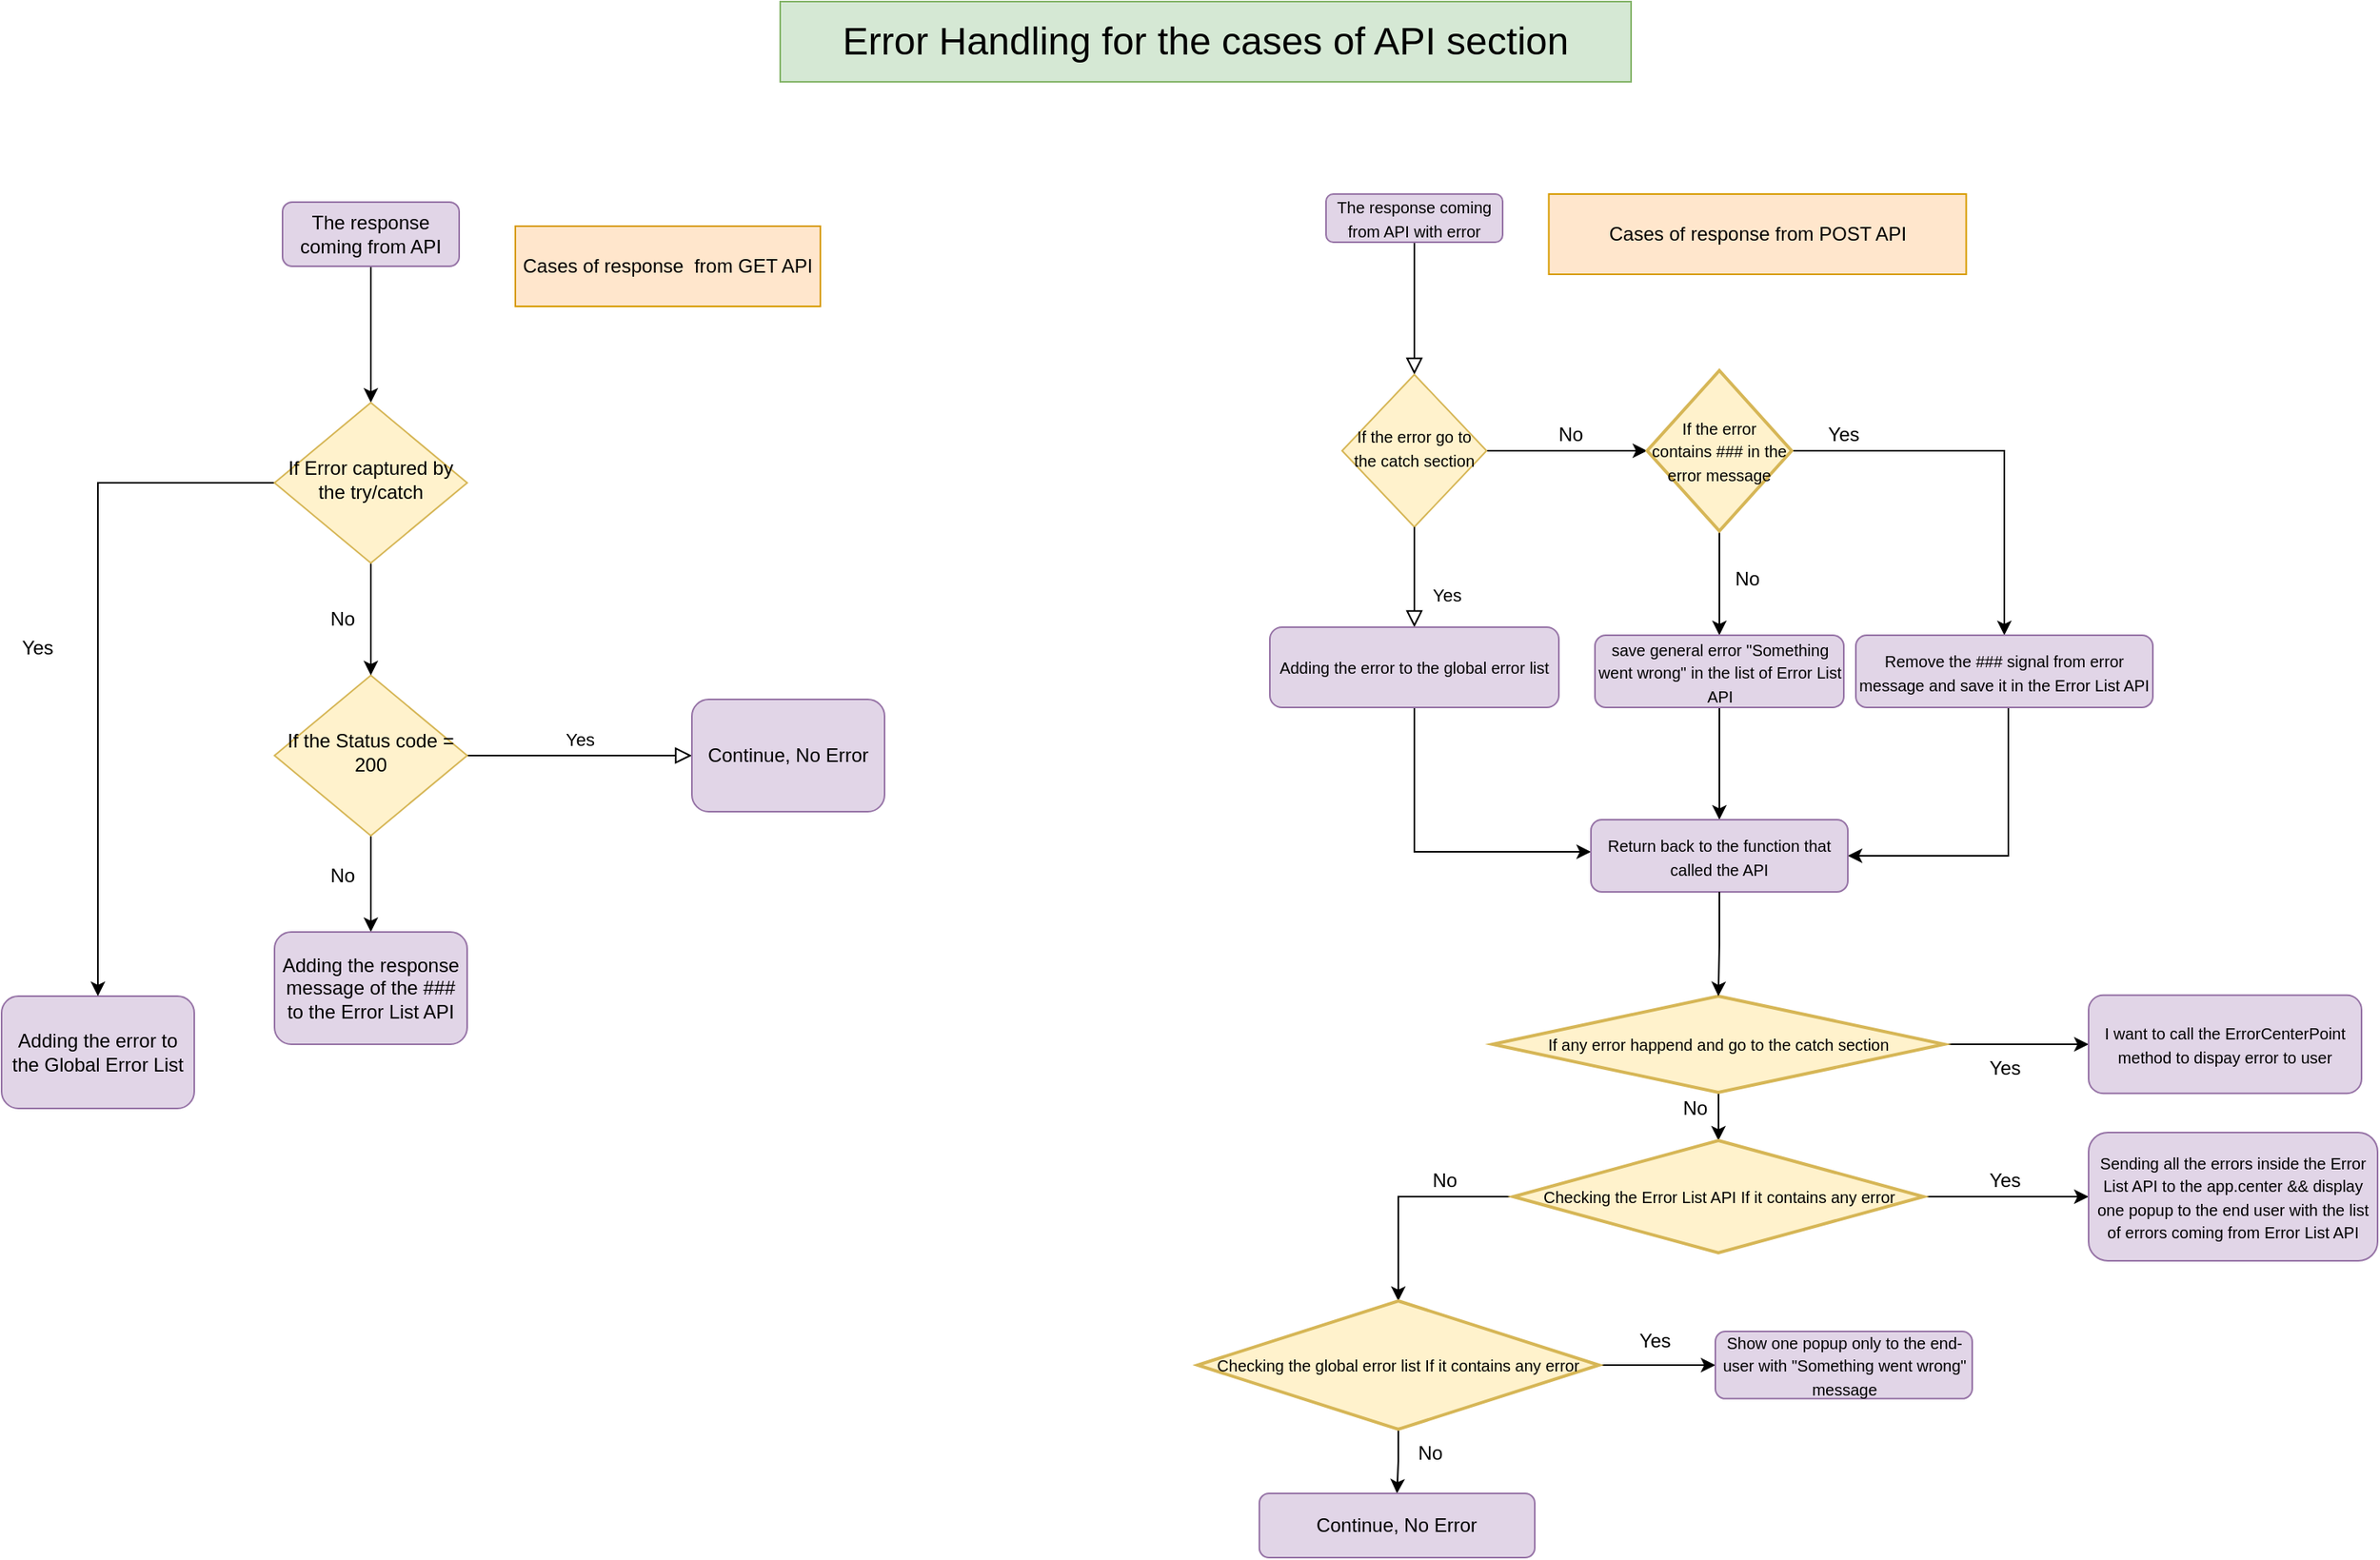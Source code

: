 <mxfile version="22.1.21" type="github">
  <diagram id="C5RBs43oDa-KdzZeNtuy" name="Page-1">
    <mxGraphModel dx="1195" dy="653" grid="1" gridSize="10" guides="1" tooltips="1" connect="1" arrows="1" fold="1" page="1" pageScale="1" pageWidth="827" pageHeight="1169" math="0" shadow="0">
      <root>
        <mxCell id="WIyWlLk6GJQsqaUBKTNV-0" />
        <mxCell id="WIyWlLk6GJQsqaUBKTNV-1" parent="WIyWlLk6GJQsqaUBKTNV-0" />
        <mxCell id="t4Zw2GA6_5PIGfsb4qib-10" value="" style="edgeStyle=orthogonalEdgeStyle;rounded=0;orthogonalLoop=1;jettySize=auto;html=1;" parent="WIyWlLk6GJQsqaUBKTNV-1" source="WIyWlLk6GJQsqaUBKTNV-3" target="t4Zw2GA6_5PIGfsb4qib-0" edge="1">
          <mxGeometry relative="1" as="geometry" />
        </mxCell>
        <mxCell id="WIyWlLk6GJQsqaUBKTNV-3" value="The response coming from API" style="rounded=1;whiteSpace=wrap;html=1;fontSize=12;glass=0;strokeWidth=1;shadow=0;fillColor=#e1d5e7;strokeColor=#9673a6;" parent="WIyWlLk6GJQsqaUBKTNV-1" vertex="1">
          <mxGeometry x="245" y="205" width="110" height="40" as="geometry" />
        </mxCell>
        <mxCell id="WIyWlLk6GJQsqaUBKTNV-5" value="Yes" style="edgeStyle=orthogonalEdgeStyle;rounded=0;html=1;jettySize=auto;orthogonalLoop=1;fontSize=11;endArrow=block;endFill=0;endSize=8;strokeWidth=1;shadow=0;labelBackgroundColor=none;" parent="WIyWlLk6GJQsqaUBKTNV-1" source="WIyWlLk6GJQsqaUBKTNV-6" target="WIyWlLk6GJQsqaUBKTNV-7" edge="1">
          <mxGeometry y="10" relative="1" as="geometry">
            <mxPoint as="offset" />
          </mxGeometry>
        </mxCell>
        <mxCell id="t4Zw2GA6_5PIGfsb4qib-6" value="" style="edgeStyle=orthogonalEdgeStyle;rounded=0;orthogonalLoop=1;jettySize=auto;html=1;" parent="WIyWlLk6GJQsqaUBKTNV-1" source="WIyWlLk6GJQsqaUBKTNV-6" target="t4Zw2GA6_5PIGfsb4qib-5" edge="1">
          <mxGeometry relative="1" as="geometry" />
        </mxCell>
        <mxCell id="WIyWlLk6GJQsqaUBKTNV-6" value="If the Status code = 200" style="rhombus;whiteSpace=wrap;html=1;shadow=0;fontFamily=Helvetica;fontSize=12;align=center;strokeWidth=1;spacing=6;spacingTop=-4;fillColor=#fff2cc;strokeColor=#d6b656;" parent="WIyWlLk6GJQsqaUBKTNV-1" vertex="1">
          <mxGeometry x="240" y="500" width="120" height="100" as="geometry" />
        </mxCell>
        <mxCell id="WIyWlLk6GJQsqaUBKTNV-7" value="Continue, No Error" style="rounded=1;whiteSpace=wrap;html=1;fontSize=12;glass=0;strokeWidth=1;shadow=0;fillColor=#e1d5e7;strokeColor=#9673a6;" parent="WIyWlLk6GJQsqaUBKTNV-1" vertex="1">
          <mxGeometry x="500" y="515" width="120" height="70" as="geometry" />
        </mxCell>
        <mxCell id="WIyWlLk6GJQsqaUBKTNV-11" value="Adding the error to the Global Error List" style="rounded=1;whiteSpace=wrap;html=1;fontSize=12;glass=0;strokeWidth=1;shadow=0;fillColor=#e1d5e7;strokeColor=#9673a6;" parent="WIyWlLk6GJQsqaUBKTNV-1" vertex="1">
          <mxGeometry x="70" y="700" width="120" height="70" as="geometry" />
        </mxCell>
        <mxCell id="-uBfDtKPX-X4wUrIHPEk-1" value="Cases of response&amp;nbsp; from GET API" style="rounded=0;whiteSpace=wrap;html=1;fillColor=#ffe6cc;strokeColor=#d79b00;" parent="WIyWlLk6GJQsqaUBKTNV-1" vertex="1">
          <mxGeometry x="390" y="220" width="190" height="50" as="geometry" />
        </mxCell>
        <mxCell id="-uBfDtKPX-X4wUrIHPEk-7" value="" style="rounded=0;html=1;jettySize=auto;orthogonalLoop=1;fontSize=11;endArrow=block;endFill=0;endSize=8;strokeWidth=1;shadow=0;labelBackgroundColor=none;edgeStyle=orthogonalEdgeStyle;" parent="WIyWlLk6GJQsqaUBKTNV-1" source="-uBfDtKPX-X4wUrIHPEk-8" target="-uBfDtKPX-X4wUrIHPEk-10" edge="1">
          <mxGeometry relative="1" as="geometry" />
        </mxCell>
        <mxCell id="-uBfDtKPX-X4wUrIHPEk-8" value="&lt;font style=&quot;font-size: 10px;&quot;&gt;The response coming from API with error&lt;/font&gt;" style="rounded=1;whiteSpace=wrap;html=1;fontSize=12;glass=0;strokeWidth=1;shadow=0;fillColor=#e1d5e7;strokeColor=#9673a6;" parent="WIyWlLk6GJQsqaUBKTNV-1" vertex="1">
          <mxGeometry x="895" y="200" width="110" height="30" as="geometry" />
        </mxCell>
        <mxCell id="-uBfDtKPX-X4wUrIHPEk-19" value="" style="edgeStyle=orthogonalEdgeStyle;rounded=0;orthogonalLoop=1;jettySize=auto;html=1;" parent="WIyWlLk6GJQsqaUBKTNV-1" source="-uBfDtKPX-X4wUrIHPEk-10" target="-uBfDtKPX-X4wUrIHPEk-17" edge="1">
          <mxGeometry relative="1" as="geometry" />
        </mxCell>
        <mxCell id="-uBfDtKPX-X4wUrIHPEk-10" value="&lt;font style=&quot;font-size: 10px;&quot;&gt;If the error go to the catch section&lt;/font&gt;" style="rhombus;whiteSpace=wrap;html=1;shadow=0;fontFamily=Helvetica;fontSize=12;align=center;strokeWidth=1;spacing=6;spacingTop=-4;fillColor=#fff2cc;strokeColor=#d6b656;" parent="WIyWlLk6GJQsqaUBKTNV-1" vertex="1">
          <mxGeometry x="905" y="312.5" width="90" height="95" as="geometry" />
        </mxCell>
        <mxCell id="-uBfDtKPX-X4wUrIHPEk-12" value="Yes" style="rounded=0;html=1;jettySize=auto;orthogonalLoop=1;fontSize=11;endArrow=block;endFill=0;endSize=8;strokeWidth=1;shadow=0;labelBackgroundColor=none;edgeStyle=orthogonalEdgeStyle;exitX=0.5;exitY=1;exitDx=0;exitDy=0;" parent="WIyWlLk6GJQsqaUBKTNV-1" source="-uBfDtKPX-X4wUrIHPEk-10" target="-uBfDtKPX-X4wUrIHPEk-13" edge="1">
          <mxGeometry x="0.339" y="20" relative="1" as="geometry">
            <mxPoint as="offset" />
            <mxPoint x="955" y="470" as="sourcePoint" />
          </mxGeometry>
        </mxCell>
        <mxCell id="yHKOQaIsq4SeAShEtSC3-14" style="edgeStyle=orthogonalEdgeStyle;rounded=0;orthogonalLoop=1;jettySize=auto;html=1;" edge="1" parent="WIyWlLk6GJQsqaUBKTNV-1" source="-uBfDtKPX-X4wUrIHPEk-13" target="-uBfDtKPX-X4wUrIHPEk-31">
          <mxGeometry relative="1" as="geometry">
            <Array as="points">
              <mxPoint x="950" y="610" />
            </Array>
          </mxGeometry>
        </mxCell>
        <mxCell id="-uBfDtKPX-X4wUrIHPEk-13" value="&lt;font style=&quot;font-size: 10px;&quot;&gt;Adding the error to the global error list&lt;/font&gt;" style="rounded=1;whiteSpace=wrap;html=1;fontSize=12;glass=0;strokeWidth=1;shadow=0;fillColor=#e1d5e7;strokeColor=#9673a6;" parent="WIyWlLk6GJQsqaUBKTNV-1" vertex="1">
          <mxGeometry x="860" y="470" width="180" height="50" as="geometry" />
        </mxCell>
        <mxCell id="-uBfDtKPX-X4wUrIHPEk-14" value="Cases of response from POST API" style="rounded=0;whiteSpace=wrap;html=1;fillColor=#ffe6cc;strokeColor=#d79b00;" parent="WIyWlLk6GJQsqaUBKTNV-1" vertex="1">
          <mxGeometry x="1033.75" y="200" width="260" height="50" as="geometry" />
        </mxCell>
        <mxCell id="-uBfDtKPX-X4wUrIHPEk-22" value="" style="edgeStyle=orthogonalEdgeStyle;rounded=0;orthogonalLoop=1;jettySize=auto;html=1;" parent="WIyWlLk6GJQsqaUBKTNV-1" source="-uBfDtKPX-X4wUrIHPEk-17" target="-uBfDtKPX-X4wUrIHPEk-21" edge="1">
          <mxGeometry relative="1" as="geometry" />
        </mxCell>
        <mxCell id="-uBfDtKPX-X4wUrIHPEk-25" style="edgeStyle=orthogonalEdgeStyle;rounded=0;orthogonalLoop=1;jettySize=auto;html=1;entryX=0.5;entryY=0;entryDx=0;entryDy=0;" parent="WIyWlLk6GJQsqaUBKTNV-1" source="-uBfDtKPX-X4wUrIHPEk-17" target="-uBfDtKPX-X4wUrIHPEk-24" edge="1">
          <mxGeometry relative="1" as="geometry">
            <mxPoint x="1140" y="430" as="targetPoint" />
          </mxGeometry>
        </mxCell>
        <mxCell id="-uBfDtKPX-X4wUrIHPEk-17" value="&lt;font style=&quot;font-size: 10px;&quot;&gt;If the error &lt;br&gt;contains ### in the error message&lt;/font&gt;" style="strokeWidth=2;html=1;shape=mxgraph.flowchart.decision;whiteSpace=wrap;fillColor=#fff2cc;strokeColor=#d6b656;" parent="WIyWlLk6GJQsqaUBKTNV-1" vertex="1">
          <mxGeometry x="1095" y="310" width="90" height="100" as="geometry" />
        </mxCell>
        <mxCell id="-uBfDtKPX-X4wUrIHPEk-20" value="No" style="text;html=1;strokeColor=none;fillColor=none;align=center;verticalAlign=middle;whiteSpace=wrap;rounded=0;" parent="WIyWlLk6GJQsqaUBKTNV-1" vertex="1">
          <mxGeometry x="1025" y="340" width="45" height="20" as="geometry" />
        </mxCell>
        <mxCell id="yHKOQaIsq4SeAShEtSC3-17" style="edgeStyle=orthogonalEdgeStyle;rounded=0;orthogonalLoop=1;jettySize=auto;html=1;entryX=1;entryY=0.5;entryDx=0;entryDy=0;" edge="1" parent="WIyWlLk6GJQsqaUBKTNV-1" source="-uBfDtKPX-X4wUrIHPEk-21" target="-uBfDtKPX-X4wUrIHPEk-31">
          <mxGeometry relative="1" as="geometry">
            <Array as="points">
              <mxPoint x="1320" y="613" />
            </Array>
          </mxGeometry>
        </mxCell>
        <mxCell id="-uBfDtKPX-X4wUrIHPEk-21" value="&lt;font style=&quot;font-size: 10px;&quot;&gt;Remove the ### signal from error message and save it in the Error List API&lt;/font&gt;" style="rounded=1;whiteSpace=wrap;html=1;fontSize=12;glass=0;strokeWidth=1;shadow=0;fillColor=#e1d5e7;strokeColor=#9673a6;" parent="WIyWlLk6GJQsqaUBKTNV-1" vertex="1">
          <mxGeometry x="1225" y="475" width="185" height="45" as="geometry" />
        </mxCell>
        <mxCell id="-uBfDtKPX-X4wUrIHPEk-23" value="Yes" style="text;html=1;strokeColor=none;fillColor=none;align=center;verticalAlign=middle;whiteSpace=wrap;rounded=0;" parent="WIyWlLk6GJQsqaUBKTNV-1" vertex="1">
          <mxGeometry x="1195" y="340" width="45" height="20" as="geometry" />
        </mxCell>
        <mxCell id="yHKOQaIsq4SeAShEtSC3-12" style="edgeStyle=orthogonalEdgeStyle;rounded=0;orthogonalLoop=1;jettySize=auto;html=1;entryX=0.5;entryY=0;entryDx=0;entryDy=0;" edge="1" parent="WIyWlLk6GJQsqaUBKTNV-1" source="-uBfDtKPX-X4wUrIHPEk-24" target="-uBfDtKPX-X4wUrIHPEk-31">
          <mxGeometry relative="1" as="geometry" />
        </mxCell>
        <mxCell id="-uBfDtKPX-X4wUrIHPEk-24" value="&lt;font style=&quot;font-size: 10px;&quot;&gt;save general error &quot;Something went wrong&quot; in the list of Error List API&lt;/font&gt;" style="rounded=1;whiteSpace=wrap;html=1;fontSize=12;glass=0;strokeWidth=1;shadow=0;fillColor=#e1d5e7;strokeColor=#9673a6;" parent="WIyWlLk6GJQsqaUBKTNV-1" vertex="1">
          <mxGeometry x="1062.5" y="475" width="155" height="45" as="geometry" />
        </mxCell>
        <mxCell id="-uBfDtKPX-X4wUrIHPEk-26" value="No" style="text;html=1;strokeColor=none;fillColor=none;align=center;verticalAlign=middle;whiteSpace=wrap;rounded=0;" parent="WIyWlLk6GJQsqaUBKTNV-1" vertex="1">
          <mxGeometry x="1135" y="430" width="45" height="20" as="geometry" />
        </mxCell>
        <mxCell id="-uBfDtKPX-X4wUrIHPEk-31" value="&lt;font style=&quot;font-size: 10px;&quot;&gt;Return back to the function that called the API&lt;/font&gt;" style="rounded=1;whiteSpace=wrap;html=1;fontSize=12;glass=0;strokeWidth=1;shadow=0;fillColor=#e1d5e7;strokeColor=#9673a6;" parent="WIyWlLk6GJQsqaUBKTNV-1" vertex="1">
          <mxGeometry x="1060" y="590" width="160" height="45" as="geometry" />
        </mxCell>
        <mxCell id="-uBfDtKPX-X4wUrIHPEk-38" value="" style="edgeStyle=orthogonalEdgeStyle;rounded=0;orthogonalLoop=1;jettySize=auto;html=1;" parent="WIyWlLk6GJQsqaUBKTNV-1" source="-uBfDtKPX-X4wUrIHPEk-35" target="-uBfDtKPX-X4wUrIHPEk-37" edge="1">
          <mxGeometry relative="1" as="geometry" />
        </mxCell>
        <mxCell id="yHKOQaIsq4SeAShEtSC3-27" value="" style="edgeStyle=orthogonalEdgeStyle;rounded=0;orthogonalLoop=1;jettySize=auto;html=1;" edge="1" parent="WIyWlLk6GJQsqaUBKTNV-1" source="-uBfDtKPX-X4wUrIHPEk-35" target="-uBfDtKPX-X4wUrIHPEk-44">
          <mxGeometry relative="1" as="geometry" />
        </mxCell>
        <mxCell id="-uBfDtKPX-X4wUrIHPEk-35" value="&lt;font style=&quot;font-size: 10px;&quot;&gt;&lt;font style=&quot;&quot;&gt;If any error happend and go to the cat&lt;/font&gt;&lt;font style=&quot;&quot;&gt;ch section&lt;/font&gt;&lt;/font&gt;" style="strokeWidth=2;html=1;shape=mxgraph.flowchart.decision;whiteSpace=wrap;fillColor=#fff2cc;strokeColor=#d6b656;" parent="WIyWlLk6GJQsqaUBKTNV-1" vertex="1">
          <mxGeometry x="998.75" y="700" width="281.25" height="60" as="geometry" />
        </mxCell>
        <mxCell id="-uBfDtKPX-X4wUrIHPEk-36" style="edgeStyle=orthogonalEdgeStyle;rounded=0;orthogonalLoop=1;jettySize=auto;html=1;exitX=0.5;exitY=1;exitDx=0;exitDy=0;entryX=0.5;entryY=0;entryDx=0;entryDy=0;entryPerimeter=0;" parent="WIyWlLk6GJQsqaUBKTNV-1" source="-uBfDtKPX-X4wUrIHPEk-31" target="-uBfDtKPX-X4wUrIHPEk-35" edge="1">
          <mxGeometry relative="1" as="geometry" />
        </mxCell>
        <mxCell id="-uBfDtKPX-X4wUrIHPEk-37" value="&lt;font style=&quot;font-size: 10px;&quot;&gt;I want to call the ErrorCenterPoint method to dispay error to user&lt;/font&gt;" style="rounded=1;whiteSpace=wrap;html=1;fontSize=12;glass=0;strokeWidth=1;shadow=0;fillColor=#e1d5e7;strokeColor=#9673a6;" parent="WIyWlLk6GJQsqaUBKTNV-1" vertex="1">
          <mxGeometry x="1370" y="699.38" width="170" height="61.25" as="geometry" />
        </mxCell>
        <mxCell id="-uBfDtKPX-X4wUrIHPEk-41" value="Yes" style="text;html=1;strokeColor=none;fillColor=none;align=center;verticalAlign=middle;whiteSpace=wrap;rounded=0;" parent="WIyWlLk6GJQsqaUBKTNV-1" vertex="1">
          <mxGeometry x="1287.5" y="730" width="60" height="30" as="geometry" />
        </mxCell>
        <mxCell id="-uBfDtKPX-X4wUrIHPEk-42" value="No" style="text;html=1;strokeColor=none;fillColor=none;align=center;verticalAlign=middle;whiteSpace=wrap;rounded=0;" parent="WIyWlLk6GJQsqaUBKTNV-1" vertex="1">
          <mxGeometry x="1202.5" y="810" width="60" height="30" as="geometry" />
        </mxCell>
        <mxCell id="yHKOQaIsq4SeAShEtSC3-15" style="edgeStyle=orthogonalEdgeStyle;rounded=0;orthogonalLoop=1;jettySize=auto;html=1;" edge="1" parent="WIyWlLk6GJQsqaUBKTNV-1" source="-uBfDtKPX-X4wUrIHPEk-44">
          <mxGeometry relative="1" as="geometry">
            <mxPoint x="940" y="890" as="targetPoint" />
            <Array as="points">
              <mxPoint x="940" y="825" />
            </Array>
          </mxGeometry>
        </mxCell>
        <mxCell id="yHKOQaIsq4SeAShEtSC3-20" value="" style="edgeStyle=orthogonalEdgeStyle;rounded=0;orthogonalLoop=1;jettySize=auto;html=1;" edge="1" parent="WIyWlLk6GJQsqaUBKTNV-1" source="-uBfDtKPX-X4wUrIHPEk-44" target="-uBfDtKPX-X4wUrIHPEk-46">
          <mxGeometry relative="1" as="geometry" />
        </mxCell>
        <mxCell id="-uBfDtKPX-X4wUrIHPEk-44" value="&lt;span style=&quot;font-size: 10px;&quot;&gt;Checking the Error List API If it contains any error&lt;/span&gt;" style="strokeWidth=2;html=1;shape=mxgraph.flowchart.decision;whiteSpace=wrap;fillColor=#fff2cc;strokeColor=#d6b656;" parent="WIyWlLk6GJQsqaUBKTNV-1" vertex="1">
          <mxGeometry x="1011.56" y="790" width="255.63" height="70" as="geometry" />
        </mxCell>
        <mxCell id="-uBfDtKPX-X4wUrIHPEk-46" value="&lt;font style=&quot;font-size: 10px;&quot;&gt;Sending all the errors inside the Error List API to the app.center &amp;amp;&amp;amp; display one popup to the end user with the list of errors coming from Error List API&lt;/font&gt;" style="rounded=1;whiteSpace=wrap;html=1;fontSize=12;glass=0;strokeWidth=1;shadow=0;fillColor=#e1d5e7;strokeColor=#9673a6;" parent="WIyWlLk6GJQsqaUBKTNV-1" vertex="1">
          <mxGeometry x="1370" y="785" width="180" height="80" as="geometry" />
        </mxCell>
        <mxCell id="-uBfDtKPX-X4wUrIHPEk-53" value="" style="edgeStyle=orthogonalEdgeStyle;rounded=0;orthogonalLoop=1;jettySize=auto;html=1;" parent="WIyWlLk6GJQsqaUBKTNV-1" source="-uBfDtKPX-X4wUrIHPEk-49" target="-uBfDtKPX-X4wUrIHPEk-52" edge="1">
          <mxGeometry relative="1" as="geometry" />
        </mxCell>
        <mxCell id="yHKOQaIsq4SeAShEtSC3-23" value="" style="edgeStyle=orthogonalEdgeStyle;rounded=0;orthogonalLoop=1;jettySize=auto;html=1;" edge="1" parent="WIyWlLk6GJQsqaUBKTNV-1" source="-uBfDtKPX-X4wUrIHPEk-49" target="t4Zw2GA6_5PIGfsb4qib-11">
          <mxGeometry relative="1" as="geometry" />
        </mxCell>
        <mxCell id="-uBfDtKPX-X4wUrIHPEk-49" value="&lt;span style=&quot;font-size: 10px;&quot;&gt;Checking the global error list If it contains any error&lt;/span&gt;" style="strokeWidth=2;html=1;shape=mxgraph.flowchart.decision;whiteSpace=wrap;fillColor=#fff2cc;strokeColor=#d6b656;" parent="WIyWlLk6GJQsqaUBKTNV-1" vertex="1">
          <mxGeometry x="815" y="890" width="250" height="80" as="geometry" />
        </mxCell>
        <mxCell id="-uBfDtKPX-X4wUrIHPEk-52" value="&lt;font style=&quot;font-size: 10px;&quot;&gt;Show one popup only to the end-user with &quot;Something went wrong&quot; message&lt;/font&gt;" style="rounded=1;whiteSpace=wrap;html=1;fontSize=12;glass=0;strokeWidth=1;shadow=0;fillColor=#e1d5e7;strokeColor=#9673a6;" parent="WIyWlLk6GJQsqaUBKTNV-1" vertex="1">
          <mxGeometry x="1137.5" y="909.06" width="160" height="41.87" as="geometry" />
        </mxCell>
        <mxCell id="VSbtf6zZAGOuhCDQzLcq-1" value="&lt;font style=&quot;font-size: 24px;&quot;&gt;Error Handling for the cases of API section&lt;/font&gt;" style="rounded=0;whiteSpace=wrap;html=1;fillColor=#d5e8d4;strokeColor=#82b366;" parent="WIyWlLk6GJQsqaUBKTNV-1" vertex="1">
          <mxGeometry x="555" y="80" width="530" height="50" as="geometry" />
        </mxCell>
        <mxCell id="t4Zw2GA6_5PIGfsb4qib-1" style="edgeStyle=orthogonalEdgeStyle;rounded=0;orthogonalLoop=1;jettySize=auto;html=1;entryX=0.5;entryY=0;entryDx=0;entryDy=0;" parent="WIyWlLk6GJQsqaUBKTNV-1" source="t4Zw2GA6_5PIGfsb4qib-0" target="WIyWlLk6GJQsqaUBKTNV-11" edge="1">
          <mxGeometry relative="1" as="geometry">
            <mxPoint x="115" y="690" as="targetPoint" />
          </mxGeometry>
        </mxCell>
        <mxCell id="t4Zw2GA6_5PIGfsb4qib-4" value="" style="edgeStyle=orthogonalEdgeStyle;rounded=0;orthogonalLoop=1;jettySize=auto;html=1;" parent="WIyWlLk6GJQsqaUBKTNV-1" source="t4Zw2GA6_5PIGfsb4qib-0" target="WIyWlLk6GJQsqaUBKTNV-6" edge="1">
          <mxGeometry relative="1" as="geometry" />
        </mxCell>
        <mxCell id="t4Zw2GA6_5PIGfsb4qib-0" value="If Error captured by the try/catch" style="rhombus;whiteSpace=wrap;html=1;shadow=0;fontFamily=Helvetica;fontSize=12;align=center;strokeWidth=1;spacing=6;spacingTop=-4;fillColor=#fff2cc;strokeColor=#d6b656;" parent="WIyWlLk6GJQsqaUBKTNV-1" vertex="1">
          <mxGeometry x="240" y="330" width="120" height="100" as="geometry" />
        </mxCell>
        <mxCell id="t4Zw2GA6_5PIGfsb4qib-5" value="Adding the response message of the ### to the Error List API" style="rounded=1;whiteSpace=wrap;html=1;fontSize=12;glass=0;strokeWidth=1;shadow=0;fillColor=#e1d5e7;strokeColor=#9673a6;" parent="WIyWlLk6GJQsqaUBKTNV-1" vertex="1">
          <mxGeometry x="240" y="660" width="120" height="70" as="geometry" />
        </mxCell>
        <mxCell id="t4Zw2GA6_5PIGfsb4qib-7" value="Yes" style="text;html=1;strokeColor=none;fillColor=none;align=center;verticalAlign=middle;whiteSpace=wrap;rounded=0;" parent="WIyWlLk6GJQsqaUBKTNV-1" vertex="1">
          <mxGeometry x="70" y="472.5" width="45" height="20" as="geometry" />
        </mxCell>
        <mxCell id="t4Zw2GA6_5PIGfsb4qib-8" value="No" style="text;html=1;strokeColor=none;fillColor=none;align=center;verticalAlign=middle;whiteSpace=wrap;rounded=0;" parent="WIyWlLk6GJQsqaUBKTNV-1" vertex="1">
          <mxGeometry x="260" y="455" width="45" height="20" as="geometry" />
        </mxCell>
        <mxCell id="t4Zw2GA6_5PIGfsb4qib-9" value="No" style="text;html=1;strokeColor=none;fillColor=none;align=center;verticalAlign=middle;whiteSpace=wrap;rounded=0;" parent="WIyWlLk6GJQsqaUBKTNV-1" vertex="1">
          <mxGeometry x="260" y="615" width="45" height="20" as="geometry" />
        </mxCell>
        <mxCell id="t4Zw2GA6_5PIGfsb4qib-11" value="Continue, No Error" style="rounded=1;whiteSpace=wrap;html=1;fontSize=12;glass=0;strokeWidth=1;shadow=0;fillColor=#e1d5e7;strokeColor=#9673a6;" parent="WIyWlLk6GJQsqaUBKTNV-1" vertex="1">
          <mxGeometry x="853.44" y="1010.0" width="171.56" height="40" as="geometry" />
        </mxCell>
        <mxCell id="yHKOQaIsq4SeAShEtSC3-19" value="No" style="text;html=1;strokeColor=none;fillColor=none;align=center;verticalAlign=middle;whiteSpace=wrap;rounded=0;" vertex="1" parent="WIyWlLk6GJQsqaUBKTNV-1">
          <mxGeometry x="938.75" y="800" width="60" height="30" as="geometry" />
        </mxCell>
        <mxCell id="yHKOQaIsq4SeAShEtSC3-21" value="Yes" style="text;html=1;strokeColor=none;fillColor=none;align=center;verticalAlign=middle;whiteSpace=wrap;rounded=0;" vertex="1" parent="WIyWlLk6GJQsqaUBKTNV-1">
          <mxGeometry x="1070" y="900" width="60" height="30" as="geometry" />
        </mxCell>
        <mxCell id="yHKOQaIsq4SeAShEtSC3-22" value="Yes" style="text;html=1;strokeColor=none;fillColor=none;align=center;verticalAlign=middle;whiteSpace=wrap;rounded=0;" vertex="1" parent="WIyWlLk6GJQsqaUBKTNV-1">
          <mxGeometry x="1287.5" y="800" width="60" height="30" as="geometry" />
        </mxCell>
        <mxCell id="yHKOQaIsq4SeAShEtSC3-30" value="No" style="text;html=1;strokeColor=none;fillColor=none;align=center;verticalAlign=middle;whiteSpace=wrap;rounded=0;" vertex="1" parent="WIyWlLk6GJQsqaUBKTNV-1">
          <mxGeometry x="1095" y="755" width="60" height="30" as="geometry" />
        </mxCell>
        <mxCell id="yHKOQaIsq4SeAShEtSC3-32" value="No" style="text;html=1;strokeColor=none;fillColor=none;align=center;verticalAlign=middle;whiteSpace=wrap;rounded=0;" vertex="1" parent="WIyWlLk6GJQsqaUBKTNV-1">
          <mxGeometry x="930" y="970" width="60" height="30" as="geometry" />
        </mxCell>
      </root>
    </mxGraphModel>
  </diagram>
</mxfile>
